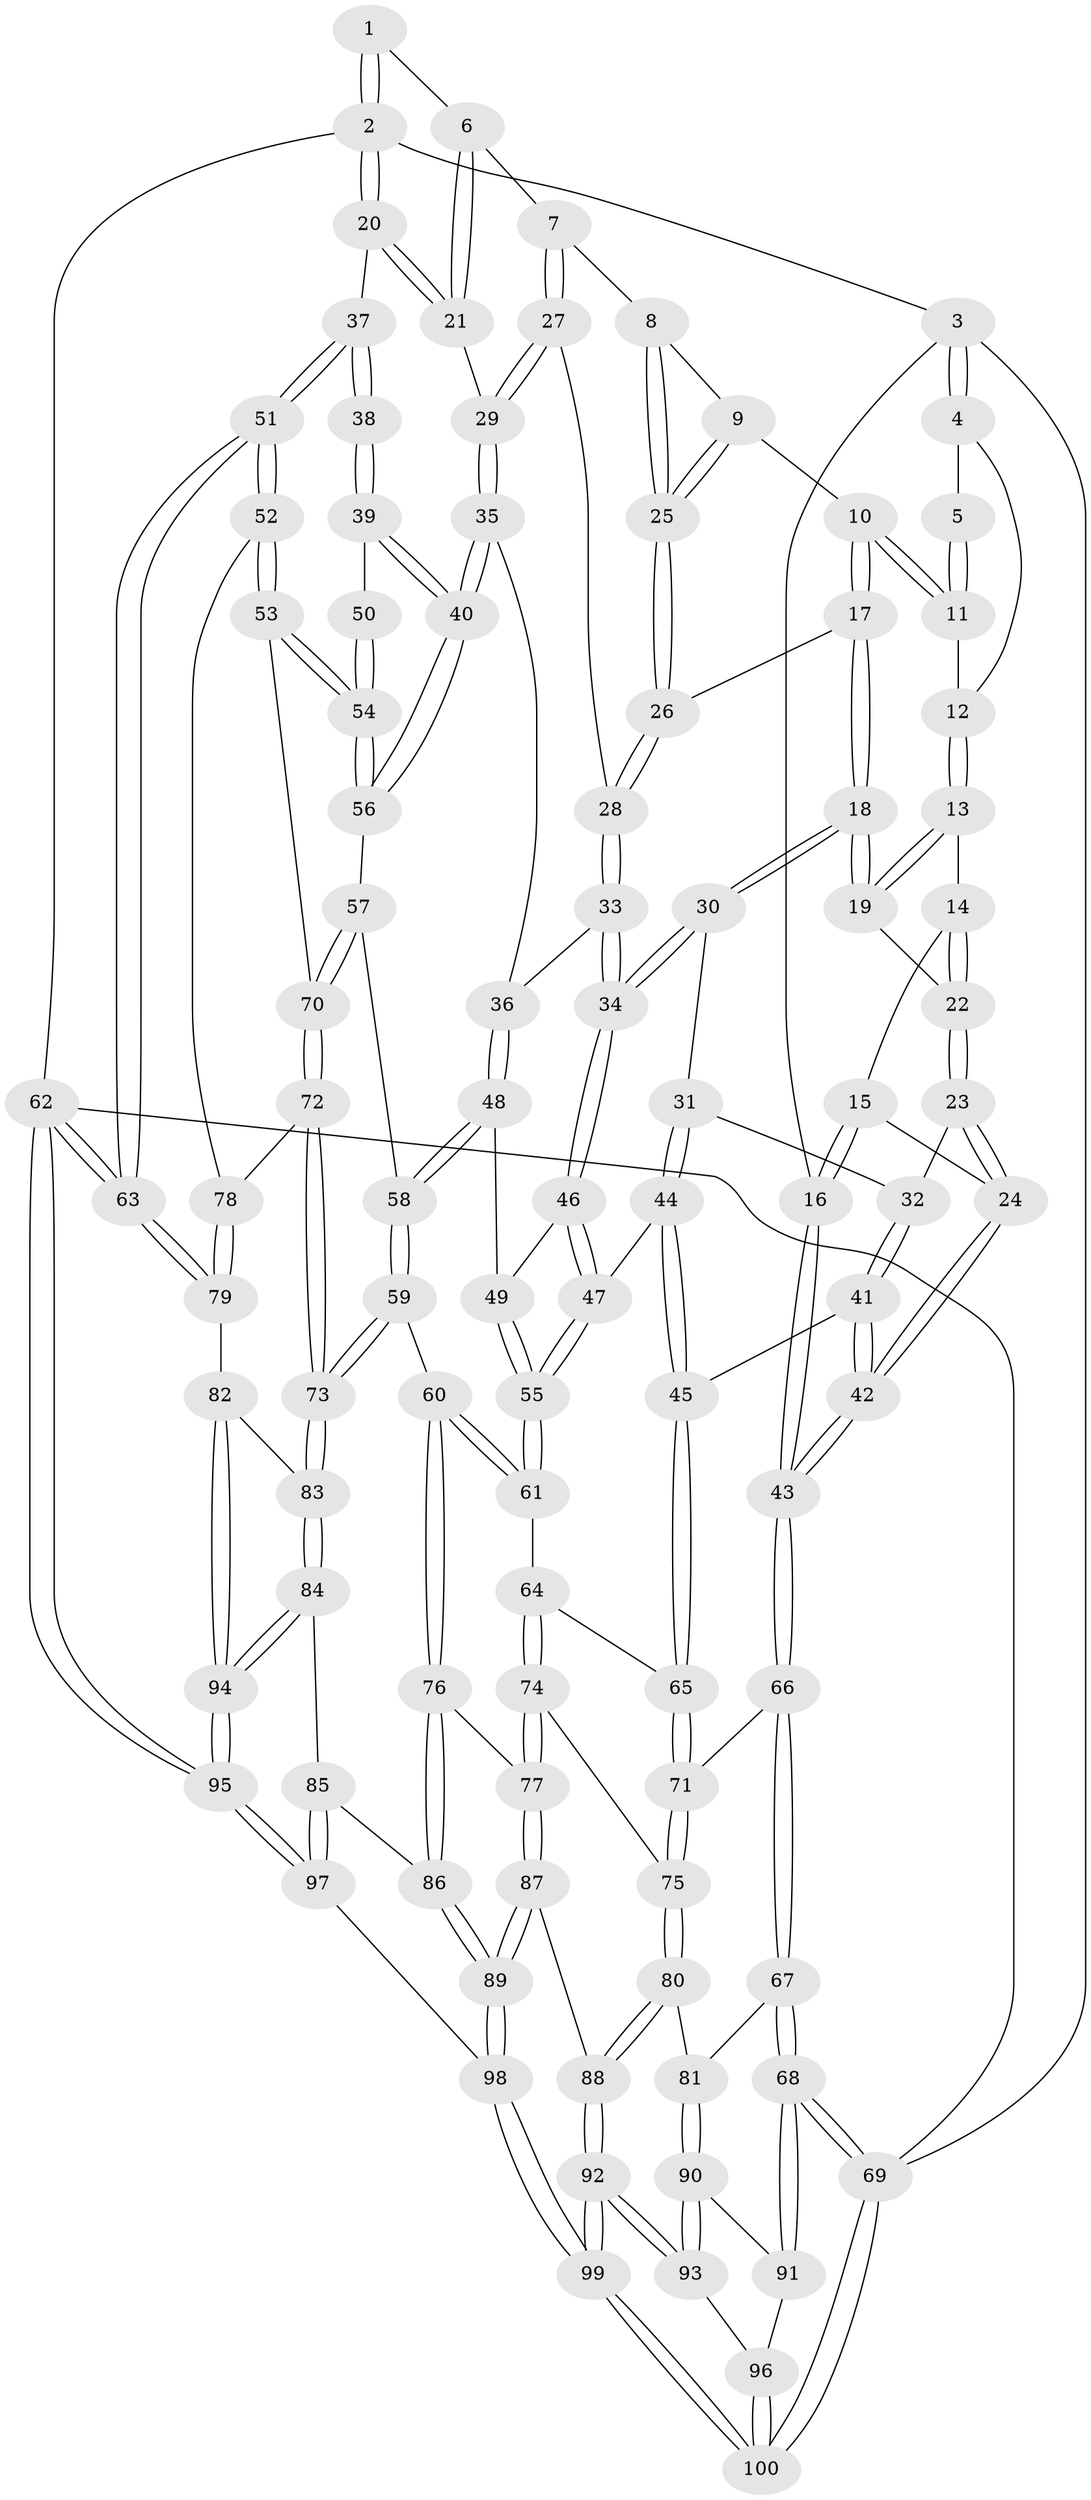 // coarse degree distribution, {2: 0.08196721311475409, 4: 0.18032786885245902, 3: 0.639344262295082, 6: 0.04918032786885246, 5: 0.04918032786885246}
// Generated by graph-tools (version 1.1) at 2025/54/03/04/25 22:54:40]
// undirected, 100 vertices, 247 edges
graph export_dot {
  node [color=gray90,style=filled];
  1 [pos="+0.902781109549044+0"];
  2 [pos="+1+0"];
  3 [pos="+0+0"];
  4 [pos="+0.2531849397764057+0"];
  5 [pos="+0.4842813256194713+0"];
  6 [pos="+0.7640660158909659+0.11578302250570043"];
  7 [pos="+0.7311972083613061+0.15724919455641634"];
  8 [pos="+0.7298231199134989+0.1573886996926885"];
  9 [pos="+0.6222497136746691+0.15937985928714193"];
  10 [pos="+0.5674083141335644+0.15652251080002874"];
  11 [pos="+0.5542987338527775+0.11785214537989891"];
  12 [pos="+0.31669764111645177+0.06681155583950779"];
  13 [pos="+0.3268674170630315+0.11943284858623819"];
  14 [pos="+0.17921480742835524+0.20610084160216796"];
  15 [pos="+0.11192208089676349+0.1843354118311106"];
  16 [pos="+0+0"];
  17 [pos="+0.4990925966634385+0.22349909851346397"];
  18 [pos="+0.444854670688352+0.2562469345727907"];
  19 [pos="+0.3665305577386182+0.1932449283955277"];
  20 [pos="+1+0.2666886935732898"];
  21 [pos="+1+0.2668165534896189"];
  22 [pos="+0.2335831139346496+0.26769588480223805"];
  23 [pos="+0.22219341011126226+0.3718135436257862"];
  24 [pos="+0.16444322989402105+0.3812691048148065"];
  25 [pos="+0.6303826791690198+0.31605257266413966"];
  26 [pos="+0.6267066354130705+0.3273494053099393"];
  27 [pos="+0.772750362141852+0.28488385173378156"];
  28 [pos="+0.6335314534652711+0.3424151215561835"];
  29 [pos="+0.8059217862934885+0.33124848712678107"];
  30 [pos="+0.4340066689063806+0.32990609340110294"];
  31 [pos="+0.37334712851498614+0.3797483336909562"];
  32 [pos="+0.24204162314154+0.38091565247947523"];
  33 [pos="+0.6270283689426761+0.36627599101435815"];
  34 [pos="+0.5325393909599766+0.41935083511559984"];
  35 [pos="+0.792180493645712+0.4304186350177429"];
  36 [pos="+0.7129859735468651+0.43267873908524684"];
  37 [pos="+1+0.2865144330024956"];
  38 [pos="+1+0.41153964824024375"];
  39 [pos="+0.8106940974133652+0.46006485692841276"];
  40 [pos="+0.8078791067779478+0.46031846726540454"];
  41 [pos="+0.25629877552347324+0.5560011250755296"];
  42 [pos="+0+0.513441181152467"];
  43 [pos="+0+0.5163244676452768"];
  44 [pos="+0.3704876223143863+0.5345420247005037"];
  45 [pos="+0.3114069575537186+0.5971921958571302"];
  46 [pos="+0.5437693783149388+0.4597933206579161"];
  47 [pos="+0.4481299090946644+0.5418094500162205"];
  48 [pos="+0.6091044346578424+0.501262824477617"];
  49 [pos="+0.5467711134594644+0.46264944761661214"];
  50 [pos="+0.9496867012416585+0.4977059575796456"];
  51 [pos="+1+0.6339109889749776"];
  52 [pos="+0.9874994211272028+0.6349238669194683"];
  53 [pos="+0.9687413601214905+0.625885836454065"];
  54 [pos="+0.9645061107157064+0.6191743321895782"];
  55 [pos="+0.5186796368027242+0.641252985795326"];
  56 [pos="+0.8078636619022764+0.4623711972311768"];
  57 [pos="+0.7484602612655151+0.6000985718869685"];
  58 [pos="+0.6509302616978168+0.6182387645222499"];
  59 [pos="+0.6045327692061925+0.6726629686102183"];
  60 [pos="+0.571921613786543+0.6989149909605078"];
  61 [pos="+0.5224710551016046+0.6502662099969523"];
  62 [pos="+1+1"];
  63 [pos="+1+0.9915065339554938"];
  64 [pos="+0.3375819401203405+0.6364339081670842"];
  65 [pos="+0.3114808826783105+0.5990020644351702"];
  66 [pos="+0+0.5258373835273202"];
  67 [pos="+0+0.6039077501220668"];
  68 [pos="+0+0.8545247226547423"];
  69 [pos="+0+1"];
  70 [pos="+0.8024679957036802+0.6551860792948708"];
  71 [pos="+0.17844910222101082+0.7130455843186029"];
  72 [pos="+0.8020138859762199+0.7473197779033798"];
  73 [pos="+0.7950894879389825+0.7671830526887552"];
  74 [pos="+0.36791105691250026+0.7615925598157801"];
  75 [pos="+0.19677194175784626+0.7974986970942497"];
  76 [pos="+0.5626773243287666+0.7362111941197262"];
  77 [pos="+0.41391858221326444+0.79956230694871"];
  78 [pos="+0.9332214730274959+0.7273434926544391"];
  79 [pos="+0.9284827558075168+0.8597637638734125"];
  80 [pos="+0.18754692395208217+0.821405010059907"];
  81 [pos="+0.15518784469868704+0.836378032096178"];
  82 [pos="+0.9151602752221946+0.8617219788557826"];
  83 [pos="+0.7909634836835606+0.8219007943210654"];
  84 [pos="+0.7393457965306505+0.859516070452539"];
  85 [pos="+0.6505908460759215+0.8538259817828631"];
  86 [pos="+0.6331243782049822+0.849495602029267"];
  87 [pos="+0.40211387577750024+0.8782676237672917"];
  88 [pos="+0.25489627619001626+0.9094762879651246"];
  89 [pos="+0.48333291236977705+1"];
  90 [pos="+0.11405059176759529+0.8674285340390533"];
  91 [pos="+0.07526801767609315+0.8807746902370673"];
  92 [pos="+0.22931694356649157+1"];
  93 [pos="+0.15556501470600817+0.9618361229698096"];
  94 [pos="+0.8038532766651773+1"];
  95 [pos="+0.8037935984149658+1"];
  96 [pos="+0.0868773428995783+0.959450939715838"];
  97 [pos="+0.7233753940719871+1"];
  98 [pos="+0.4756815863134505+1"];
  99 [pos="+0.2373926668315937+1"];
  100 [pos="+0.11058952699654992+1"];
  1 -- 2;
  1 -- 2;
  1 -- 6;
  2 -- 3;
  2 -- 20;
  2 -- 20;
  2 -- 62;
  3 -- 4;
  3 -- 4;
  3 -- 16;
  3 -- 69;
  4 -- 5;
  4 -- 12;
  5 -- 11;
  5 -- 11;
  6 -- 7;
  6 -- 21;
  6 -- 21;
  7 -- 8;
  7 -- 27;
  7 -- 27;
  8 -- 9;
  8 -- 25;
  8 -- 25;
  9 -- 10;
  9 -- 25;
  9 -- 25;
  10 -- 11;
  10 -- 11;
  10 -- 17;
  10 -- 17;
  11 -- 12;
  12 -- 13;
  12 -- 13;
  13 -- 14;
  13 -- 19;
  13 -- 19;
  14 -- 15;
  14 -- 22;
  14 -- 22;
  15 -- 16;
  15 -- 16;
  15 -- 24;
  16 -- 43;
  16 -- 43;
  17 -- 18;
  17 -- 18;
  17 -- 26;
  18 -- 19;
  18 -- 19;
  18 -- 30;
  18 -- 30;
  19 -- 22;
  20 -- 21;
  20 -- 21;
  20 -- 37;
  21 -- 29;
  22 -- 23;
  22 -- 23;
  23 -- 24;
  23 -- 24;
  23 -- 32;
  24 -- 42;
  24 -- 42;
  25 -- 26;
  25 -- 26;
  26 -- 28;
  26 -- 28;
  27 -- 28;
  27 -- 29;
  27 -- 29;
  28 -- 33;
  28 -- 33;
  29 -- 35;
  29 -- 35;
  30 -- 31;
  30 -- 34;
  30 -- 34;
  31 -- 32;
  31 -- 44;
  31 -- 44;
  32 -- 41;
  32 -- 41;
  33 -- 34;
  33 -- 34;
  33 -- 36;
  34 -- 46;
  34 -- 46;
  35 -- 36;
  35 -- 40;
  35 -- 40;
  36 -- 48;
  36 -- 48;
  37 -- 38;
  37 -- 38;
  37 -- 51;
  37 -- 51;
  38 -- 39;
  38 -- 39;
  39 -- 40;
  39 -- 40;
  39 -- 50;
  40 -- 56;
  40 -- 56;
  41 -- 42;
  41 -- 42;
  41 -- 45;
  42 -- 43;
  42 -- 43;
  43 -- 66;
  43 -- 66;
  44 -- 45;
  44 -- 45;
  44 -- 47;
  45 -- 65;
  45 -- 65;
  46 -- 47;
  46 -- 47;
  46 -- 49;
  47 -- 55;
  47 -- 55;
  48 -- 49;
  48 -- 58;
  48 -- 58;
  49 -- 55;
  49 -- 55;
  50 -- 54;
  50 -- 54;
  51 -- 52;
  51 -- 52;
  51 -- 63;
  51 -- 63;
  52 -- 53;
  52 -- 53;
  52 -- 78;
  53 -- 54;
  53 -- 54;
  53 -- 70;
  54 -- 56;
  54 -- 56;
  55 -- 61;
  55 -- 61;
  56 -- 57;
  57 -- 58;
  57 -- 70;
  57 -- 70;
  58 -- 59;
  58 -- 59;
  59 -- 60;
  59 -- 73;
  59 -- 73;
  60 -- 61;
  60 -- 61;
  60 -- 76;
  60 -- 76;
  61 -- 64;
  62 -- 63;
  62 -- 63;
  62 -- 95;
  62 -- 95;
  62 -- 69;
  63 -- 79;
  63 -- 79;
  64 -- 65;
  64 -- 74;
  64 -- 74;
  65 -- 71;
  65 -- 71;
  66 -- 67;
  66 -- 67;
  66 -- 71;
  67 -- 68;
  67 -- 68;
  67 -- 81;
  68 -- 69;
  68 -- 69;
  68 -- 91;
  68 -- 91;
  69 -- 100;
  69 -- 100;
  70 -- 72;
  70 -- 72;
  71 -- 75;
  71 -- 75;
  72 -- 73;
  72 -- 73;
  72 -- 78;
  73 -- 83;
  73 -- 83;
  74 -- 75;
  74 -- 77;
  74 -- 77;
  75 -- 80;
  75 -- 80;
  76 -- 77;
  76 -- 86;
  76 -- 86;
  77 -- 87;
  77 -- 87;
  78 -- 79;
  78 -- 79;
  79 -- 82;
  80 -- 81;
  80 -- 88;
  80 -- 88;
  81 -- 90;
  81 -- 90;
  82 -- 83;
  82 -- 94;
  82 -- 94;
  83 -- 84;
  83 -- 84;
  84 -- 85;
  84 -- 94;
  84 -- 94;
  85 -- 86;
  85 -- 97;
  85 -- 97;
  86 -- 89;
  86 -- 89;
  87 -- 88;
  87 -- 89;
  87 -- 89;
  88 -- 92;
  88 -- 92;
  89 -- 98;
  89 -- 98;
  90 -- 91;
  90 -- 93;
  90 -- 93;
  91 -- 96;
  92 -- 93;
  92 -- 93;
  92 -- 99;
  92 -- 99;
  93 -- 96;
  94 -- 95;
  94 -- 95;
  95 -- 97;
  95 -- 97;
  96 -- 100;
  96 -- 100;
  97 -- 98;
  98 -- 99;
  98 -- 99;
  99 -- 100;
  99 -- 100;
}
